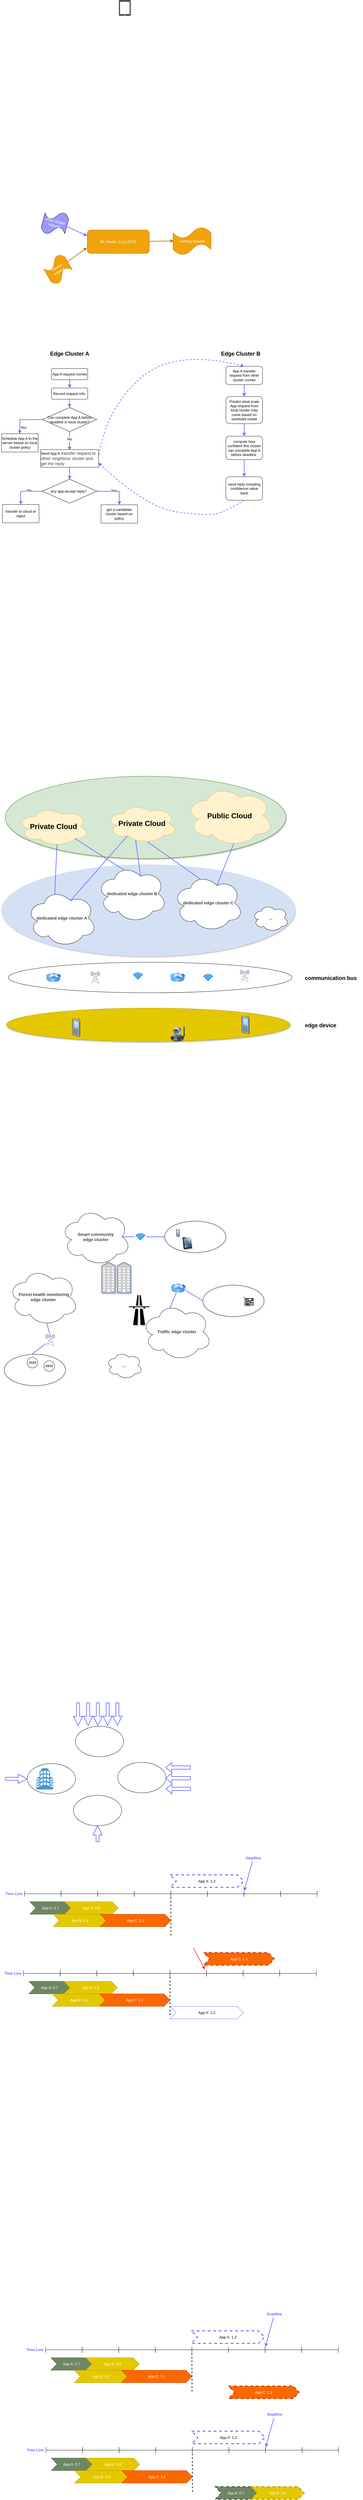 <mxfile version="12.4.9" type="github">
  <diagram id="ggnpdaRKlYyGPWBdo7Kn" name="Page-1">
    <mxGraphModel dx="1482" dy="4286" grid="0" gridSize="10" guides="1" tooltips="1" connect="1" arrows="1" fold="1" page="1" pageScale="1" pageWidth="2339" pageHeight="3300" math="0" shadow="0">
      <root>
        <mxCell id="0"/>
        <mxCell id="1" parent="0"/>
        <mxCell id="Am0BHRrdn-XoFu_V9a6s-116" value="" style="ellipse;whiteSpace=wrap;html=1;shadow=0;strokeColor=#000000;fillColor=#FFFFFF;" vertex="1" parent="1">
          <mxGeometry x="258.5" y="5181" width="158" height="100" as="geometry"/>
        </mxCell>
        <mxCell id="Am0BHRrdn-XoFu_V9a6s-115" value="" style="ellipse;whiteSpace=wrap;html=1;shadow=0;strokeColor=#000000;fillColor=#FFFFFF;" vertex="1" parent="1">
          <mxGeometry x="410" y="5285" width="158" height="100" as="geometry"/>
        </mxCell>
        <mxCell id="Am0BHRrdn-XoFu_V9a6s-114" value="" style="ellipse;whiteSpace=wrap;html=1;shadow=0;strokeColor=#000000;fillColor=#FFFFFF;" vertex="1" parent="1">
          <mxGeometry x="555" y="5177" width="158" height="100" as="geometry"/>
        </mxCell>
        <mxCell id="Am0BHRrdn-XoFu_V9a6s-113" value="" style="ellipse;whiteSpace=wrap;html=1;shadow=0;strokeColor=#000000;fillColor=#FFFFFF;" vertex="1" parent="1">
          <mxGeometry x="416.5" y="5058.5" width="158" height="100" as="geometry"/>
        </mxCell>
        <mxCell id="Am0BHRrdn-XoFu_V9a6s-13" value="" style="ellipse;whiteSpace=wrap;html=1;fillColor=#D4E1F5;strokeColor=#D4E1F5;fontColor=#ffffff;shadow=1;" vertex="1" parent="1">
          <mxGeometry x="174" y="2234" width="962.5" height="300" as="geometry"/>
        </mxCell>
        <mxCell id="Am0BHRrdn-XoFu_V9a6s-12" value="" style="ellipse;whiteSpace=wrap;html=1;fillColor=#D5E8D4;strokeColor=#2D7600;fontColor=#ffffff;shadow=1;" vertex="1" parent="1">
          <mxGeometry x="186.5" y="1944" width="920" height="270" as="geometry"/>
        </mxCell>
        <mxCell id="Am0BHRrdn-XoFu_V9a6s-2" value="&lt;span style=&quot;white-space: normal ; color: rgb(67 , 67 , 67) ; font-family: &amp;#34;arial&amp;#34; , sans-serif ; font-size: 14px ; text-align: left ; background-color: rgb(255 , 255 , 255)&quot;&gt;&lt;b&gt;dedicated edge cluster C&lt;/b&gt;&lt;/span&gt;" style="ellipse;shape=cloud;whiteSpace=wrap;html=1;" vertex="1" parent="1">
          <mxGeometry x="736.5" y="2264" width="230" height="190" as="geometry"/>
        </mxCell>
        <mxCell id="Am0BHRrdn-XoFu_V9a6s-6" value="&lt;span style=&quot;white-space: normal ; color: rgb(67 , 67 , 67) ; font-family: &amp;#34;arial&amp;#34; , sans-serif ; font-size: 14px ; text-align: left ; background-color: rgb(255 , 255 , 255)&quot;&gt;&lt;b&gt;...&lt;/b&gt;&lt;/span&gt;" style="ellipse;shape=cloud;whiteSpace=wrap;html=1;" vertex="1" parent="1">
          <mxGeometry x="996.5" y="2364" width="120" height="90" as="geometry"/>
        </mxCell>
        <mxCell id="Am0BHRrdn-XoFu_V9a6s-7" value="&lt;span style=&quot;white-space: normal ; color: rgb(67 , 67 , 67) ; font-family: &amp;#34;arial&amp;#34; , sans-serif ; font-size: 14px ; text-align: left ; background-color: rgb(255 , 255 , 255)&quot;&gt;&lt;b&gt;dedicated edge cluster B&lt;/b&gt;&lt;/span&gt;" style="ellipse;shape=cloud;whiteSpace=wrap;html=1;" vertex="1" parent="1">
          <mxGeometry x="486.5" y="2234" width="230" height="190" as="geometry"/>
        </mxCell>
        <mxCell id="Am0BHRrdn-XoFu_V9a6s-8" value="&lt;span style=&quot;white-space: normal ; color: rgb(67 , 67 , 67) ; font-family: &amp;#34;arial&amp;#34; , sans-serif ; font-size: 14px ; text-align: left ; background-color: rgb(255 , 255 , 255)&quot;&gt;&lt;b&gt;dedicated edge cluster A&lt;/b&gt;&lt;/span&gt;" style="ellipse;shape=cloud;whiteSpace=wrap;html=1;" vertex="1" parent="1">
          <mxGeometry x="256.5" y="2314" width="230" height="190" as="geometry"/>
        </mxCell>
        <mxCell id="Am0BHRrdn-XoFu_V9a6s-9" value="&lt;b&gt;&lt;font style=&quot;font-size: 24px&quot;&gt;Private Cloud&lt;/font&gt;&lt;/b&gt;" style="ellipse;shape=cloud;whiteSpace=wrap;html=1;fillColor=#fff2cc;strokeColor=#d6b656;" vertex="1" parent="1">
          <mxGeometry x="226.5" y="2044" width="235" height="130" as="geometry"/>
        </mxCell>
        <mxCell id="Am0BHRrdn-XoFu_V9a6s-10" value="&lt;b&gt;&lt;font style=&quot;font-size: 24px&quot;&gt;Private &lt;/font&gt;&lt;/b&gt;&lt;b&gt;&lt;font style=&quot;font-size: 24px&quot;&gt;Cloud&lt;/font&gt;&lt;/b&gt;" style="ellipse;shape=cloud;whiteSpace=wrap;html=1;fillColor=#fff2cc;strokeColor=#d6b656;" vertex="1" parent="1">
          <mxGeometry x="516.5" y="2034" width="235" height="130" as="geometry"/>
        </mxCell>
        <mxCell id="Am0BHRrdn-XoFu_V9a6s-11" value="&lt;b&gt;&lt;font style=&quot;font-size: 24px&quot;&gt;Public Cloud&lt;/font&gt;&lt;/b&gt;" style="ellipse;shape=cloud;whiteSpace=wrap;html=1;fillColor=#fff2cc;strokeColor=#d6b656;" vertex="1" parent="1">
          <mxGeometry x="776.5" y="1974" width="290" height="200" as="geometry"/>
        </mxCell>
        <mxCell id="Am0BHRrdn-XoFu_V9a6s-14" value="" style="endArrow=none;html=1;exitX=0.4;exitY=0.1;exitDx=0;exitDy=0;exitPerimeter=0;entryX=0.55;entryY=0.95;entryDx=0;entryDy=0;entryPerimeter=0;strokeWidth=2;strokeColor=#6666FF;" edge="1" parent="1" source="Am0BHRrdn-XoFu_V9a6s-8" target="Am0BHRrdn-XoFu_V9a6s-9">
          <mxGeometry width="50" height="50" relative="1" as="geometry">
            <mxPoint x="176.5" y="2674" as="sourcePoint"/>
            <mxPoint x="226.5" y="2624" as="targetPoint"/>
          </mxGeometry>
        </mxCell>
        <mxCell id="Am0BHRrdn-XoFu_V9a6s-15" value="" style="endArrow=none;html=1;exitX=0.4;exitY=0.1;exitDx=0;exitDy=0;exitPerimeter=0;entryX=0.8;entryY=0.8;entryDx=0;entryDy=0;entryPerimeter=0;strokeWidth=2;strokeColor=#6666FF;" edge="1" parent="1" source="Am0BHRrdn-XoFu_V9a6s-7" target="Am0BHRrdn-XoFu_V9a6s-9">
          <mxGeometry width="50" height="50" relative="1" as="geometry">
            <mxPoint x="353.9" y="2354.02" as="sourcePoint"/>
            <mxPoint x="365.75" y="2177.5" as="targetPoint"/>
          </mxGeometry>
        </mxCell>
        <mxCell id="Am0BHRrdn-XoFu_V9a6s-16" value="" style="endArrow=none;html=1;exitX=0.4;exitY=0.1;exitDx=0;exitDy=0;exitPerimeter=0;entryX=0.8;entryY=0.8;entryDx=0;entryDy=0;entryPerimeter=0;strokeWidth=2;strokeColor=#6666FF;" edge="1" parent="1" source="Am0BHRrdn-XoFu_V9a6s-2">
          <mxGeometry width="50" height="50" relative="1" as="geometry">
            <mxPoint x="816.5" y="2264" as="sourcePoint"/>
            <mxPoint x="652.5" y="2159" as="targetPoint"/>
          </mxGeometry>
        </mxCell>
        <mxCell id="Am0BHRrdn-XoFu_V9a6s-17" value="" style="endArrow=none;html=1;exitX=0.625;exitY=0.2;exitDx=0;exitDy=0;exitPerimeter=0;entryX=0.8;entryY=0.8;entryDx=0;entryDy=0;entryPerimeter=0;strokeWidth=2;strokeColor=#6666FF;" edge="1" parent="1" source="Am0BHRrdn-XoFu_V9a6s-8">
          <mxGeometry width="50" height="50" relative="1" as="geometry">
            <mxPoint x="762.5" y="2264" as="sourcePoint"/>
            <mxPoint x="586.5" y="2140" as="targetPoint"/>
          </mxGeometry>
        </mxCell>
        <mxCell id="Am0BHRrdn-XoFu_V9a6s-18" value="" style="endArrow=none;html=1;exitX=0.625;exitY=0.2;exitDx=0;exitDy=0;exitPerimeter=0;strokeWidth=2;strokeColor=#6666FF;entryX=0.413;entryY=0.908;entryDx=0;entryDy=0;entryPerimeter=0;" edge="1" parent="1" source="Am0BHRrdn-XoFu_V9a6s-7" target="Am0BHRrdn-XoFu_V9a6s-10">
          <mxGeometry width="50" height="50" relative="1" as="geometry">
            <mxPoint x="838.5" y="2293" as="sourcePoint"/>
            <mxPoint x="662.5" y="2169" as="targetPoint"/>
          </mxGeometry>
        </mxCell>
        <mxCell id="Am0BHRrdn-XoFu_V9a6s-19" value="" style="endArrow=none;html=1;exitX=0.625;exitY=0.2;exitDx=0;exitDy=0;exitPerimeter=0;entryX=0.55;entryY=0.95;entryDx=0;entryDy=0;entryPerimeter=0;strokeWidth=2;strokeColor=#6666FF;" edge="1" parent="1" source="Am0BHRrdn-XoFu_V9a6s-2" target="Am0BHRrdn-XoFu_V9a6s-11">
          <mxGeometry width="50" height="50" relative="1" as="geometry">
            <mxPoint x="838.5" y="2293" as="sourcePoint"/>
            <mxPoint x="662.5" y="2169" as="targetPoint"/>
          </mxGeometry>
        </mxCell>
        <mxCell id="Am0BHRrdn-XoFu_V9a6s-20" value="" style="ellipse;whiteSpace=wrap;html=1;shadow=0;strokeColor=#000000;fillColor=none;" vertex="1" parent="1">
          <mxGeometry x="196.5" y="2554" width="930" height="100" as="geometry"/>
        </mxCell>
        <mxCell id="Am0BHRrdn-XoFu_V9a6s-26" value="" style="html=1;verticalLabelPosition=bottom;align=center;labelBackgroundColor=#ffffff;verticalAlign=top;strokeWidth=2;strokeColor=#0080F0;shadow=0;dashed=0;shape=mxgraph.ios7.icons.wifi;pointerEvents=1;fillColor=none;" vertex="1" parent="1">
          <mxGeometry x="836.65" y="2593.5" width="29.7" height="21" as="geometry"/>
        </mxCell>
        <mxCell id="Am0BHRrdn-XoFu_V9a6s-27" value="" style="html=1;verticalLabelPosition=bottom;align=center;labelBackgroundColor=#ffffff;verticalAlign=top;strokeWidth=2;strokeColor=#0080F0;shadow=0;dashed=0;shape=mxgraph.ios7.icons.wifi;pointerEvents=1;fillColor=none;" vertex="1" parent="1">
          <mxGeometry x="606.5" y="2588.5" width="29.7" height="21" as="geometry"/>
        </mxCell>
        <mxCell id="Am0BHRrdn-XoFu_V9a6s-28" value="" style="image;html=1;labelBackgroundColor=#ffffff;image=img/lib/clip_art/networking/Router_Icon_128x128.png;shadow=0;strokeColor=#000000;fillColor=none;" vertex="1" parent="1">
          <mxGeometry x="319" y="2589" width="50" height="30" as="geometry"/>
        </mxCell>
        <mxCell id="Am0BHRrdn-XoFu_V9a6s-29" value="" style="image;html=1;labelBackgroundColor=#ffffff;image=img/lib/clip_art/networking/Router_Icon_128x128.png;shadow=0;strokeColor=#000000;fillColor=none;" vertex="1" parent="1">
          <mxGeometry x="726.5" y="2588.5" width="50" height="30" as="geometry"/>
        </mxCell>
        <mxCell id="Am0BHRrdn-XoFu_V9a6s-32" value="" style="fontColor=#0066CC;verticalAlign=top;verticalLabelPosition=bottom;labelPosition=center;align=center;html=1;outlineConnect=0;fillColor=#CCCCCC;strokeColor=#6881B3;gradientColor=none;gradientDirection=north;strokeWidth=2;shape=mxgraph.networks.radio_tower;shadow=0;" vertex="1" parent="1">
          <mxGeometry x="466.5" y="2584" width="30" height="40" as="geometry"/>
        </mxCell>
        <mxCell id="Am0BHRrdn-XoFu_V9a6s-33" value="" style="fontColor=#0066CC;verticalAlign=top;verticalLabelPosition=bottom;labelPosition=center;align=center;html=1;outlineConnect=0;fillColor=#CCCCCC;strokeColor=#6881B3;gradientColor=none;gradientDirection=north;strokeWidth=2;shape=mxgraph.networks.radio_tower;shadow=0;" vertex="1" parent="1">
          <mxGeometry x="956.5" y="2579" width="30" height="40" as="geometry"/>
        </mxCell>
        <mxCell id="Am0BHRrdn-XoFu_V9a6s-34" value="" style="ellipse;whiteSpace=wrap;html=1;shadow=1;strokeColor=#B09500;fillColor=#e3c800;fontColor=#ffffff;" vertex="1" parent="1">
          <mxGeometry x="190.25" y="2704" width="930" height="110" as="geometry"/>
        </mxCell>
        <mxCell id="Am0BHRrdn-XoFu_V9a6s-35" value="" style="shape=image;html=1;verticalAlign=top;verticalLabelPosition=bottom;labelBackgroundColor=#ffffff;imageAspect=0;aspect=fixed;image=https://cdn0.iconfinder.com/data/icons/isometric-city-basic-transport/480/car-front-02-128.png;shadow=0;strokeColor=#000000;fillColor=none;" vertex="1" parent="1">
          <mxGeometry x="326.5" y="2729" width="60" height="60" as="geometry"/>
        </mxCell>
        <mxCell id="Am0BHRrdn-XoFu_V9a6s-36" value="" style="shape=image;html=1;verticalAlign=top;verticalLabelPosition=bottom;labelBackgroundColor=#ffffff;imageAspect=0;aspect=fixed;image=https://cdn0.iconfinder.com/data/icons/isometric-city-basic-transport/480/car-front-02-128.png;shadow=0;strokeColor=#000000;fillColor=none;" vertex="1" parent="1">
          <mxGeometry x="876.5" y="2729" width="60" height="60" as="geometry"/>
        </mxCell>
        <mxCell id="Am0BHRrdn-XoFu_V9a6s-37" value="" style="shape=image;html=1;verticalAlign=top;verticalLabelPosition=bottom;labelBackgroundColor=#ffffff;imageAspect=0;aspect=fixed;image=https://cdn2.iconfinder.com/data/icons/japan-flat-2/340/travel_train_japan_transportation_transport_speed_fast-128.png;shadow=0;strokeColor=#000000;fillColor=none;" vertex="1" parent="1">
          <mxGeometry x="796.5" y="2714" width="50" height="50" as="geometry"/>
        </mxCell>
        <mxCell id="Am0BHRrdn-XoFu_V9a6s-38" value="" style="shape=image;html=1;verticalAlign=top;verticalLabelPosition=bottom;labelBackgroundColor=#ffffff;imageAspect=0;aspect=fixed;image=https://cdn2.iconfinder.com/data/icons/japan-flat-2/340/travel_train_japan_transportation_transport_speed_fast-128.png;shadow=0;strokeColor=#000000;fillColor=none;" vertex="1" parent="1">
          <mxGeometry x="446.5" y="2714" width="50" height="50" as="geometry"/>
        </mxCell>
        <mxCell id="Am0BHRrdn-XoFu_V9a6s-40" value="" style="image;html=1;labelBackgroundColor=#ffffff;image=img/lib/clip_art/networking/Ip_Camera_128x128.png;shadow=0;strokeColor=#000000;fillColor=none;" vertex="1" parent="1">
          <mxGeometry x="726.5" y="2764" width="50" height="50" as="geometry"/>
        </mxCell>
        <mxCell id="Am0BHRrdn-XoFu_V9a6s-41" value="" style="shape=image;html=1;verticalAlign=top;verticalLabelPosition=bottom;labelBackgroundColor=#ffffff;imageAspect=0;aspect=fixed;image=https://cdn3.iconfinder.com/data/icons/wpzoom-developer-icon-set/500/41-128.png;shadow=0;strokeColor=#000000;fillColor=none;" vertex="1" parent="1">
          <mxGeometry x="636.2" y="2714" width="68" height="68" as="geometry"/>
        </mxCell>
        <mxCell id="Am0BHRrdn-XoFu_V9a6s-42" value="" style="shape=image;html=1;verticalAlign=top;verticalLabelPosition=bottom;labelBackgroundColor=#ffffff;imageAspect=0;aspect=fixed;image=https://cdn3.iconfinder.com/data/icons/wpzoom-developer-icon-set/500/41-128.png;shadow=0;strokeColor=#000000;fillColor=none;" vertex="1" parent="1">
          <mxGeometry x="506.5" y="2734" width="68" height="68" as="geometry"/>
        </mxCell>
        <mxCell id="Am0BHRrdn-XoFu_V9a6s-43" value="" style="verticalLabelPosition=bottom;aspect=fixed;html=1;verticalAlign=top;strokeColor=none;align=center;outlineConnect=0;shape=mxgraph.citrix.cell_phone;shadow=0;fillColor=none;" vertex="1" parent="1">
          <mxGeometry x="406.5" y="2738" width="25" height="60" as="geometry"/>
        </mxCell>
        <mxCell id="Am0BHRrdn-XoFu_V9a6s-44" value="" style="verticalLabelPosition=bottom;aspect=fixed;html=1;verticalAlign=top;strokeColor=none;align=center;outlineConnect=0;shape=mxgraph.citrix.cell_phone;shadow=0;fillColor=none;" vertex="1" parent="1">
          <mxGeometry x="961.5" y="2729" width="25" height="60" as="geometry"/>
        </mxCell>
        <mxCell id="Am0BHRrdn-XoFu_V9a6s-45" value="&lt;b&gt;&lt;font style=&quot;font-size: 18px&quot;&gt;communication bus&lt;/font&gt;&lt;/b&gt;" style="text;html=1;" vertex="1" parent="1">
          <mxGeometry x="1166.5" y="2588.5" width="130" height="30" as="geometry"/>
        </mxCell>
        <mxCell id="Am0BHRrdn-XoFu_V9a6s-46" value="&lt;font size=&quot;4&quot;&gt;&lt;b style=&quot;background-color: rgb(255 , 255 , 255)&quot;&gt;edge device&lt;/b&gt;&lt;/font&gt;" style="text;html=1;" vertex="1" parent="1">
          <mxGeometry x="1166.5" y="2744" width="130" height="30" as="geometry"/>
        </mxCell>
        <mxCell id="Am0BHRrdn-XoFu_V9a6s-47" value="&lt;span style=&quot;white-space: normal ; color: rgb(67 , 67 , 67) ; font-family: &amp;#34;arial&amp;#34; , sans-serif ; font-size: 14px ; text-align: left ; background-color: rgb(255 , 255 , 255)&quot;&gt;&lt;b&gt;Traffic edge cluster&lt;/b&gt;&lt;/span&gt;" style="ellipse;shape=cloud;whiteSpace=wrap;html=1;" vertex="1" parent="1">
          <mxGeometry x="633.5" y="3670" width="230" height="190" as="geometry"/>
        </mxCell>
        <mxCell id="Am0BHRrdn-XoFu_V9a6s-48" value="&lt;span style=&quot;white-space: normal ; color: rgb(67 , 67 , 67) ; font-family: &amp;#34;arial&amp;#34; , sans-serif ; font-size: 14px ; text-align: left ; background-color: rgb(255 , 255 , 255)&quot;&gt;&lt;b&gt;...&lt;/b&gt;&lt;/span&gt;" style="ellipse;shape=cloud;whiteSpace=wrap;html=1;" vertex="1" parent="1">
          <mxGeometry x="516.5" y="3830.5" width="120" height="90" as="geometry"/>
        </mxCell>
        <mxCell id="Am0BHRrdn-XoFu_V9a6s-49" value="&lt;span style=&quot;white-space: normal ; color: rgb(67 , 67 , 67) ; font-family: &amp;#34;arial&amp;#34; , sans-serif ; font-size: 14px ; text-align: left ; background-color: rgb(255 , 255 , 255)&quot;&gt;&lt;b&gt;Smart community&lt;br&gt;edge cluster&lt;/b&gt;&lt;/span&gt;" style="ellipse;shape=cloud;whiteSpace=wrap;html=1;" vertex="1" parent="1">
          <mxGeometry x="367.85" y="3359" width="230" height="190" as="geometry"/>
        </mxCell>
        <mxCell id="Am0BHRrdn-XoFu_V9a6s-50" value="&lt;b&gt;&lt;span style=&quot;color: rgb(67 , 67 , 67) ; font-family: &amp;#34;arial&amp;#34; , sans-serif ; font-size: 14px ; background-color: rgb(252 , 252 , 254)&quot;&gt;&amp;nbsp;Forest health monitoring&lt;br&gt;&lt;/span&gt;&lt;span style=&quot;white-space: normal ; color: rgb(67 , 67 , 67) ; font-family: &amp;#34;arial&amp;#34; , sans-serif ; font-size: 14px ; text-align: left ; background-color: rgb(255 , 255 , 255)&quot;&gt;edge cluster&lt;/span&gt;&lt;/b&gt;" style="ellipse;shape=cloud;whiteSpace=wrap;html=1;" vertex="1" parent="1">
          <mxGeometry x="195.85" y="3556" width="230" height="190" as="geometry"/>
        </mxCell>
        <mxCell id="Am0BHRrdn-XoFu_V9a6s-51" value="" style="shape=image;html=1;verticalAlign=top;verticalLabelPosition=bottom;labelBackgroundColor=#ffffff;imageAspect=0;aspect=fixed;image=https://cdn1.iconfinder.com/data/icons/iconnice-vector-icon/30/Vector-icons_49-128.png;shadow=1;strokeColor=#000000;fillColor=none;" vertex="1" parent="1">
          <mxGeometry x="203.85" y="3860" width="31" height="31" as="geometry"/>
        </mxCell>
        <mxCell id="Am0BHRrdn-XoFu_V9a6s-52" value="" style="shape=image;html=1;verticalAlign=top;verticalLabelPosition=bottom;labelBackgroundColor=#ffffff;imageAspect=0;aspect=fixed;image=https://cdn1.iconfinder.com/data/icons/iconnice-vector-icon/30/Vector-icons_49-128.png;shadow=1;strokeColor=#000000;fillColor=none;" vertex="1" parent="1">
          <mxGeometry x="250.35" y="3884" width="31" height="31" as="geometry"/>
        </mxCell>
        <mxCell id="Am0BHRrdn-XoFu_V9a6s-54" value="" style="shape=image;html=1;verticalAlign=top;verticalLabelPosition=bottom;labelBackgroundColor=#ffffff;imageAspect=0;aspect=fixed;image=https://cdn1.iconfinder.com/data/icons/iconnice-vector-icon/30/Vector-icons_49-128.png;shadow=1;strokeColor=#000000;fillColor=none;" vertex="1" parent="1">
          <mxGeometry x="293.85" y="3901" width="31" height="31" as="geometry"/>
        </mxCell>
        <mxCell id="Am0BHRrdn-XoFu_V9a6s-55" value="" style="shape=image;html=1;verticalAlign=top;verticalLabelPosition=bottom;labelBackgroundColor=#ffffff;imageAspect=0;aspect=fixed;image=https://cdn1.iconfinder.com/data/icons/iconnice-vector-icon/30/Vector-icons_49-128.png;shadow=1;strokeColor=#000000;fillColor=none;" vertex="1" parent="1">
          <mxGeometry x="340.85" y="3881" width="31" height="31" as="geometry"/>
        </mxCell>
        <mxCell id="Am0BHRrdn-XoFu_V9a6s-58" value="" style="ellipse;whiteSpace=wrap;html=1;shadow=1;strokeColor=#000000;fillColor=none;" vertex="1" parent="1">
          <mxGeometry x="182.85" y="3839" width="201" height="103" as="geometry"/>
        </mxCell>
        <mxCell id="Am0BHRrdn-XoFu_V9a6s-59" value="" style="perimeter=ellipsePerimeter;verticalLabelPosition=bottom;shadow=0;dashed=0;align=center;html=1;verticalAlign=top;shape=mxgraph.electrical.instruments.oscilloscope;strokeColor=#000000;fillColor=none;" vertex="1" parent="1">
          <mxGeometry x="311.85" y="3860" width="37" height="35" as="geometry"/>
        </mxCell>
        <mxCell id="Am0BHRrdn-XoFu_V9a6s-60" value="" style="perimeter=ellipsePerimeter;verticalLabelPosition=bottom;shadow=0;dashed=0;align=center;html=1;verticalAlign=top;shape=mxgraph.electrical.instruments.oscilloscope;strokeColor=#000000;fillColor=none;" vertex="1" parent="1">
          <mxGeometry x="256.85" y="3849" width="37" height="35" as="geometry"/>
        </mxCell>
        <mxCell id="Am0BHRrdn-XoFu_V9a6s-65" value="" style="fontColor=#0066CC;verticalAlign=top;verticalLabelPosition=bottom;labelPosition=center;align=center;html=1;outlineConnect=0;fillColor=#CCCCCC;strokeColor=#6881B3;gradientColor=none;gradientDirection=north;strokeWidth=2;shape=mxgraph.networks.radio_tower;shadow=0;" vertex="1" parent="1">
          <mxGeometry x="318.85" y="3773" width="30" height="40" as="geometry"/>
        </mxCell>
        <mxCell id="Am0BHRrdn-XoFu_V9a6s-66" value="" style="endArrow=none;html=1;strokeColor=#6666FF;strokeWidth=2;exitX=0.458;exitY=-0.01;exitDx=0;exitDy=0;exitPerimeter=0;" edge="1" parent="1" source="Am0BHRrdn-XoFu_V9a6s-58" target="Am0BHRrdn-XoFu_V9a6s-65">
          <mxGeometry width="50" height="50" relative="1" as="geometry">
            <mxPoint x="182.85" y="4016" as="sourcePoint"/>
            <mxPoint x="232.85" y="3966" as="targetPoint"/>
          </mxGeometry>
        </mxCell>
        <mxCell id="Am0BHRrdn-XoFu_V9a6s-67" value="" style="endArrow=none;html=1;strokeColor=#6666FF;strokeWidth=2;exitX=0.5;exitY=0.15;exitDx=0;exitDy=0;exitPerimeter=0;entryX=0.55;entryY=0.95;entryDx=0;entryDy=0;entryPerimeter=0;" edge="1" parent="1" source="Am0BHRrdn-XoFu_V9a6s-65" target="Am0BHRrdn-XoFu_V9a6s-50">
          <mxGeometry width="50" height="50" relative="1" as="geometry">
            <mxPoint x="284.908" y="3847.97" as="sourcePoint"/>
            <mxPoint x="285.203" y="3808" as="targetPoint"/>
          </mxGeometry>
        </mxCell>
        <mxCell id="Am0BHRrdn-XoFu_V9a6s-68" value="" style="image;html=1;labelBackgroundColor=#ffffff;image=img/lib/clip_art/networking/Router_Icon_128x128.png;shadow=0;strokeColor=#000000;fillColor=none;" vertex="1" parent="1">
          <mxGeometry x="728.55" y="3607.49" width="50" height="30" as="geometry"/>
        </mxCell>
        <mxCell id="Am0BHRrdn-XoFu_V9a6s-69" value="" style="html=1;verticalLabelPosition=bottom;align=center;labelBackgroundColor=#ffffff;verticalAlign=top;strokeWidth=2;strokeColor=#0080F0;shadow=0;dashed=0;shape=mxgraph.ios7.icons.wifi;pointerEvents=1;fillColor=none;" vertex="1" parent="1">
          <mxGeometry x="614.85" y="3443.5" width="29.7" height="21" as="geometry"/>
        </mxCell>
        <mxCell id="Am0BHRrdn-XoFu_V9a6s-70" value="" style="endArrow=none;html=1;strokeColor=#6666FF;strokeWidth=2;exitX=-0.128;exitY=0.476;exitDx=0;exitDy=0;exitPerimeter=0;entryX=0.875;entryY=0.5;entryDx=0;entryDy=0;entryPerimeter=0;" edge="1" parent="1" source="Am0BHRrdn-XoFu_V9a6s-69" target="Am0BHRrdn-XoFu_V9a6s-49">
          <mxGeometry width="50" height="50" relative="1" as="geometry">
            <mxPoint x="219.85" y="3799" as="sourcePoint"/>
            <mxPoint x="208.35" y="3756.5" as="targetPoint"/>
          </mxGeometry>
        </mxCell>
        <mxCell id="Am0BHRrdn-XoFu_V9a6s-71" value="" style="endArrow=none;html=1;strokeColor=#6666FF;strokeWidth=2;entryX=0.4;entryY=0.1;entryDx=0;entryDy=0;entryPerimeter=0;" edge="1" parent="1" source="Am0BHRrdn-XoFu_V9a6s-68" target="Am0BHRrdn-XoFu_V9a6s-47">
          <mxGeometry width="50" height="50" relative="1" as="geometry">
            <mxPoint x="741" y="3639" as="sourcePoint"/>
            <mxPoint x="639.75" y="3579" as="targetPoint"/>
          </mxGeometry>
        </mxCell>
        <mxCell id="Am0BHRrdn-XoFu_V9a6s-72" value="" style="ellipse;whiteSpace=wrap;html=1;shadow=1;strokeColor=#000000;fillColor=none;" vertex="1" parent="1">
          <mxGeometry x="708.85" y="3402.5" width="201" height="103" as="geometry"/>
        </mxCell>
        <mxCell id="Am0BHRrdn-XoFu_V9a6s-74" value="" style="endArrow=none;html=1;strokeColor=#6666FF;strokeWidth=2;entryX=0;entryY=0.5;entryDx=0;entryDy=0;" edge="1" parent="1" target="Am0BHRrdn-XoFu_V9a6s-72">
          <mxGeometry width="50" height="50" relative="1" as="geometry">
            <mxPoint x="648.85" y="3454" as="sourcePoint"/>
            <mxPoint x="580.1" y="3464" as="targetPoint"/>
          </mxGeometry>
        </mxCell>
        <mxCell id="Am0BHRrdn-XoFu_V9a6s-75" value="" style="verticalLabelPosition=bottom;aspect=fixed;html=1;verticalAlign=top;strokeColor=none;align=center;outlineConnect=0;shape=mxgraph.citrix.cell_phone;shadow=0;fillColor=none;" vertex="1" parent="1">
          <mxGeometry x="746.85" y="3428" width="11.25" height="27" as="geometry"/>
        </mxCell>
        <mxCell id="Am0BHRrdn-XoFu_V9a6s-76" value="" style="shape=image;html=1;verticalAlign=top;verticalLabelPosition=bottom;labelBackgroundColor=#ffffff;imageAspect=0;aspect=fixed;image=https://cdn0.iconfinder.com/data/icons/isometric-city-basic-transport/480/car-front-02-128.png;shadow=0;strokeColor=#000000;fillColor=none;" vertex="1" parent="1">
          <mxGeometry x="861.05" y="3618.49" width="60" height="60" as="geometry"/>
        </mxCell>
        <mxCell id="Am0BHRrdn-XoFu_V9a6s-77" value="" style="ellipse;whiteSpace=wrap;html=1;shadow=1;strokeColor=#000000;fillColor=none;" vertex="1" parent="1">
          <mxGeometry x="834.05" y="3612.49" width="201" height="103" as="geometry"/>
        </mxCell>
        <mxCell id="Am0BHRrdn-XoFu_V9a6s-78" value="" style="shape=image;html=1;verticalAlign=top;verticalLabelPosition=bottom;labelBackgroundColor=#ffffff;imageAspect=0;aspect=fixed;image=https://cdn2.iconfinder.com/data/icons/circle-icons-1/64/traffic-128.png;shadow=1;strokeColor=#000000;fillColor=none;" vertex="1" parent="1">
          <mxGeometry x="934.05" y="3628.49" width="29.5" height="29.5" as="geometry"/>
        </mxCell>
        <mxCell id="Am0BHRrdn-XoFu_V9a6s-79" value="" style="shape=image;html=1;verticalAlign=top;verticalLabelPosition=bottom;labelBackgroundColor=#ffffff;imageAspect=0;aspect=fixed;image=https://cdn3.iconfinder.com/data/icons/wpzoom-developer-icon-set/500/41-128.png;shadow=0;strokeColor=#000000;fillColor=none;" vertex="1" parent="1">
          <mxGeometry x="917.05" y="3673.49" width="35" height="35" as="geometry"/>
        </mxCell>
        <mxCell id="Am0BHRrdn-XoFu_V9a6s-80" value="" style="endArrow=none;html=1;strokeColor=#6666FF;strokeWidth=2;exitX=0;exitY=0.5;exitDx=0;exitDy=0;entryX=1;entryY=0.75;entryDx=0;entryDy=0;" edge="1" parent="1" source="Am0BHRrdn-XoFu_V9a6s-77" target="Am0BHRrdn-XoFu_V9a6s-68">
          <mxGeometry width="50" height="50" relative="1" as="geometry">
            <mxPoint x="751.05" y="3617.49" as="sourcePoint"/>
            <mxPoint x="781.05" y="3637.49" as="targetPoint"/>
          </mxGeometry>
        </mxCell>
        <mxCell id="Am0BHRrdn-XoFu_V9a6s-81" value="" style="image;html=1;labelBackgroundColor=#ffffff;image=img/lib/clip_art/computers/iPad_128x128.png;shadow=1;strokeColor=#000000;fillColor=none;" vertex="1" parent="1">
          <mxGeometry x="755.85" y="3455" width="54" height="40" as="geometry"/>
        </mxCell>
        <mxCell id="Am0BHRrdn-XoFu_V9a6s-82" value="" style="shape=image;html=1;verticalAlign=top;verticalLabelPosition=bottom;labelBackgroundColor=#ffffff;imageAspect=0;aspect=fixed;image=https://cdn2.iconfinder.com/data/icons/home-appliances-furnitures/100/fridge-128.png;shadow=1;strokeColor=#000000;fillColor=none;" vertex="1" parent="1">
          <mxGeometry x="781.85" y="3412" width="35" height="35" as="geometry"/>
        </mxCell>
        <mxCell id="Am0BHRrdn-XoFu_V9a6s-83" value="" style="shape=image;html=1;verticalAlign=top;verticalLabelPosition=bottom;labelBackgroundColor=#ffffff;imageAspect=0;aspect=fixed;image=https://cdn2.iconfinder.com/data/icons/architecture-interior/24/architecture-interior-11-128.png;shadow=1;strokeColor=#000000;fillColor=none;" vertex="1" parent="1">
          <mxGeometry x="816.85" y="3450" width="32" height="32" as="geometry"/>
        </mxCell>
        <mxCell id="Am0BHRrdn-XoFu_V9a6s-84" value="" style="shape=image;html=1;verticalAlign=top;verticalLabelPosition=bottom;labelBackgroundColor=#ffffff;imageAspect=0;aspect=fixed;image=https://cdn3.iconfinder.com/data/icons/doing-housework-part-1/64/house-40-128.png;shadow=1;strokeColor=#000000;fillColor=none;" vertex="1" parent="1">
          <mxGeometry x="848.85" y="3428" width="35" height="35" as="geometry"/>
        </mxCell>
        <mxCell id="Am0BHRrdn-XoFu_V9a6s-85" value="" style="shape=image;html=1;verticalAlign=top;verticalLabelPosition=bottom;labelBackgroundColor=#ffffff;imageAspect=0;aspect=fixed;image=https://cdn2.iconfinder.com/data/icons/pittogrammi/142/46-128.png;shadow=1;strokeColor=#000000;fillColor=none;" vertex="1" parent="1">
          <mxGeometry x="400" y="3658" width="128" height="128" as="geometry"/>
        </mxCell>
        <mxCell id="Am0BHRrdn-XoFu_V9a6s-86" value="" style="fontColor=#0066CC;verticalAlign=top;verticalLabelPosition=bottom;labelPosition=center;align=center;html=1;outlineConnect=0;fillColor=#CCCCCC;strokeColor=#6881B3;gradientColor=none;gradientDirection=north;strokeWidth=2;shape=mxgraph.networks.community;shadow=1;" vertex="1" parent="1">
          <mxGeometry x="502.85" y="3537.49" width="95" height="100" as="geometry"/>
        </mxCell>
        <mxCell id="Am0BHRrdn-XoFu_V9a6s-88" value="" style="shape=mxgraph.signs.transportation.highway;html=1;fillColor=#000000;strokeColor=none;verticalLabelPosition=bottom;verticalAlign=top;align=center;shadow=1;" vertex="1" parent="1">
          <mxGeometry x="591" y="3645" width="68" height="98" as="geometry"/>
        </mxCell>
        <mxCell id="Am0BHRrdn-XoFu_V9a6s-92" value="" style="edgeStyle=none;rounded=0;orthogonalLoop=1;jettySize=auto;html=1;strokeColor=#BD7000;strokeWidth=2;fillColor=#f0a30a;" edge="1" parent="1" source="Am0BHRrdn-XoFu_V9a6s-90">
          <mxGeometry relative="1" as="geometry">
            <mxPoint x="739" y="189.073" as="targetPoint"/>
          </mxGeometry>
        </mxCell>
        <mxCell id="Am0BHRrdn-XoFu_V9a6s-90" value="ML Model &amp;nbsp;(e.g LSTM)" style="rounded=1;whiteSpace=wrap;html=1;shadow=0;strokeColor=#BD7000;fillColor=#f0a30a;fontColor=#ffffff;" vertex="1" parent="1">
          <mxGeometry x="455" y="153" width="204" height="77" as="geometry"/>
        </mxCell>
        <mxCell id="Am0BHRrdn-XoFu_V9a6s-93" value="coming request" style="shape=tape;whiteSpace=wrap;html=1;shadow=0;strokeColor=#BD7000;fillColor=#f0a30a;fontColor=#ffffff;" vertex="1" parent="1">
          <mxGeometry x="736.5" y="144" width="124.5" height="91" as="geometry"/>
        </mxCell>
        <mxCell id="Am0BHRrdn-XoFu_V9a6s-98" value="" style="endArrow=classic;html=1;strokeColor=#BD7000;strokeWidth=2;fillColor=#f0a30a;" edge="1" parent="1">
          <mxGeometry width="50" height="50" relative="1" as="geometry">
            <mxPoint x="391" y="257" as="sourcePoint"/>
            <mxPoint x="454" y="211" as="targetPoint"/>
          </mxGeometry>
        </mxCell>
        <mxCell id="Am0BHRrdn-XoFu_V9a6s-99" value="" style="endArrow=classic;html=1;strokeColor=#6666FF;strokeWidth=2;entryX=0;entryY=0.25;entryDx=0;entryDy=0;" edge="1" parent="1" target="Am0BHRrdn-XoFu_V9a6s-90">
          <mxGeometry width="50" height="50" relative="1" as="geometry">
            <mxPoint x="389" y="142" as="sourcePoint"/>
            <mxPoint x="446.5" y="166" as="targetPoint"/>
          </mxGeometry>
        </mxCell>
        <mxCell id="Am0BHRrdn-XoFu_V9a6s-100" value="current request" style="shape=tape;whiteSpace=wrap;html=1;shadow=0;strokeColor=#BD7000;fillColor=#f0a30a;rotation=-30;fontColor=#ffffff;" vertex="1" parent="1">
          <mxGeometry x="319" y="241" width="80.15" height="82" as="geometry"/>
        </mxCell>
        <mxCell id="Am0BHRrdn-XoFu_V9a6s-101" value="&lt;font color=&quot;#ffffff&quot;&gt;other cluster request&lt;/font&gt;" style="shape=tape;whiteSpace=wrap;html=1;shadow=0;strokeColor=#000000;fillColor=#9999FF;rotation=15;direction=east;" vertex="1" parent="1">
          <mxGeometry x="309" y="90" width="80.15" height="82" as="geometry"/>
        </mxCell>
        <mxCell id="Am0BHRrdn-XoFu_V9a6s-103" value="" style="shadow=0;dashed=0;html=1;strokeColor=none;fillColor=#4495D1;labelPosition=center;verticalLabelPosition=bottom;verticalAlign=top;align=center;outlineConnect=0;shape=mxgraph.veeam.building;" vertex="1" parent="1">
          <mxGeometry x="289" y="5196" width="54.15" height="70" as="geometry"/>
        </mxCell>
        <mxCell id="Am0BHRrdn-XoFu_V9a6s-106" value="" style="shape=image;html=1;verticalAlign=top;verticalLabelPosition=bottom;labelBackgroundColor=#ffffff;imageAspect=0;aspect=fixed;image=https://cdn0.iconfinder.com/data/icons/hamburg/32/free-for-job.png;shadow=0;strokeColor=#000000;fillColor=#9999FF;" vertex="1" parent="1">
          <mxGeometry x="351.85" y="5193" width="32" height="32" as="geometry"/>
        </mxCell>
        <mxCell id="Am0BHRrdn-XoFu_V9a6s-107" value="" style="shape=image;html=1;verticalAlign=top;verticalLabelPosition=bottom;labelBackgroundColor=#ffffff;imageAspect=0;aspect=fixed;image=https://cdn3.iconfinder.com/data/icons/emergency-outline/439/tsunami_water_disaster_earthquake_sea_wave_destruction_danger_nature_storm_flood-128.png;shadow=0;strokeColor=#000000;fillColor=#9999FF;" vertex="1" parent="1">
          <mxGeometry x="603" y="5194" width="66" height="66" as="geometry"/>
        </mxCell>
        <mxCell id="Am0BHRrdn-XoFu_V9a6s-110" value="" style="shape=image;html=1;verticalAlign=top;verticalLabelPosition=bottom;labelBackgroundColor=#ffffff;imageAspect=0;aspect=fixed;image=https://cdn1.iconfinder.com/data/icons/weather-413/58/Cloud_lightening_storm_thunder_weather_1-128.png;shadow=0;strokeColor=#000000;fillColor=#9999FF;" vertex="1" parent="1">
          <mxGeometry x="455" y="5068" width="81" height="81" as="geometry"/>
        </mxCell>
        <mxCell id="Am0BHRrdn-XoFu_V9a6s-112" value="" style="shape=image;html=1;verticalAlign=top;verticalLabelPosition=bottom;labelBackgroundColor=#ffffff;imageAspect=0;aspect=fixed;image=https://cdn4.iconfinder.com/data/icons/aiga-symbol-signs/566/aiga_groundtransportion-128.png;shadow=0;strokeColor=#000000;fillColor=#9999FF;" vertex="1" parent="1">
          <mxGeometry x="429.15" y="5288" width="84" height="84" as="geometry"/>
        </mxCell>
        <mxCell id="Am0BHRrdn-XoFu_V9a6s-117" value="" style="shape=arrow;endArrow=classic;html=1;strokeColor=#6666FF;strokeWidth=2;" edge="1" parent="1">
          <mxGeometry width="50" height="50" relative="1" as="geometry">
            <mxPoint x="425" y="4982" as="sourcePoint"/>
            <mxPoint x="425" y="5056" as="targetPoint"/>
          </mxGeometry>
        </mxCell>
        <mxCell id="Am0BHRrdn-XoFu_V9a6s-122" value="" style="shape=arrow;endArrow=classic;html=1;strokeColor=#6666FF;strokeWidth=2;" edge="1" parent="1">
          <mxGeometry width="50" height="50" relative="1" as="geometry">
            <mxPoint x="458" y="4982" as="sourcePoint"/>
            <mxPoint x="458" y="5056" as="targetPoint"/>
          </mxGeometry>
        </mxCell>
        <mxCell id="Am0BHRrdn-XoFu_V9a6s-123" value="" style="shape=arrow;endArrow=classic;html=1;strokeColor=#6666FF;strokeWidth=2;" edge="1" parent="1">
          <mxGeometry width="50" height="50" relative="1" as="geometry">
            <mxPoint x="489.85" y="4982" as="sourcePoint"/>
            <mxPoint x="489.85" y="5056" as="targetPoint"/>
          </mxGeometry>
        </mxCell>
        <mxCell id="Am0BHRrdn-XoFu_V9a6s-124" value="" style="shape=arrow;endArrow=classic;html=1;strokeColor=#6666FF;strokeWidth=2;" edge="1" parent="1">
          <mxGeometry width="50" height="50" relative="1" as="geometry">
            <mxPoint x="522.0" y="4982" as="sourcePoint"/>
            <mxPoint x="522.0" y="5056" as="targetPoint"/>
          </mxGeometry>
        </mxCell>
        <mxCell id="Am0BHRrdn-XoFu_V9a6s-125" value="" style="shape=arrow;endArrow=classic;html=1;strokeColor=#6666FF;strokeWidth=2;" edge="1" parent="1">
          <mxGeometry width="50" height="50" relative="1" as="geometry">
            <mxPoint x="554" y="4982" as="sourcePoint"/>
            <mxPoint x="554" y="5056" as="targetPoint"/>
          </mxGeometry>
        </mxCell>
        <mxCell id="Am0BHRrdn-XoFu_V9a6s-131" value="" style="shape=arrow;endArrow=classic;html=1;strokeColor=#6666FF;strokeWidth=2;entryX=0;entryY=0.5;entryDx=0;entryDy=0;" edge="1" parent="1" target="Am0BHRrdn-XoFu_V9a6s-116">
          <mxGeometry width="50" height="50" relative="1" as="geometry">
            <mxPoint x="188" y="5231" as="sourcePoint"/>
            <mxPoint x="212" y="5264" as="targetPoint"/>
            <Array as="points">
              <mxPoint x="207" y="5218"/>
            </Array>
          </mxGeometry>
        </mxCell>
        <mxCell id="Am0BHRrdn-XoFu_V9a6s-132" value="" style="shape=arrow;endArrow=classic;html=1;strokeColor=#6666FF;strokeWidth=2;entryX=0.5;entryY=1;entryDx=0;entryDy=0;" edge="1" parent="1" target="Am0BHRrdn-XoFu_V9a6s-115">
          <mxGeometry width="50" height="50" relative="1" as="geometry">
            <mxPoint x="489" y="5437" as="sourcePoint"/>
            <mxPoint x="506.75" y="5421" as="targetPoint"/>
            <Array as="points">
              <mxPoint x="455.25" y="5408"/>
            </Array>
          </mxGeometry>
        </mxCell>
        <mxCell id="Am0BHRrdn-XoFu_V9a6s-133" value="" style="shape=flexArrow;endArrow=classic;html=1;strokeColor=#6666FF;strokeWidth=2;" edge="1" parent="1">
          <mxGeometry width="50" height="50" relative="1" as="geometry">
            <mxPoint x="794.51" y="5194" as="sourcePoint"/>
            <mxPoint x="711.51" y="5194" as="targetPoint"/>
          </mxGeometry>
        </mxCell>
        <mxCell id="Am0BHRrdn-XoFu_V9a6s-134" value="" style="shape=flexArrow;endArrow=classic;html=1;strokeColor=#6666FF;strokeWidth=2;" edge="1" parent="1">
          <mxGeometry width="50" height="50" relative="1" as="geometry">
            <mxPoint x="794.48" y="5229" as="sourcePoint"/>
            <mxPoint x="711.48" y="5229" as="targetPoint"/>
          </mxGeometry>
        </mxCell>
        <mxCell id="Am0BHRrdn-XoFu_V9a6s-135" value="" style="shape=flexArrow;endArrow=classic;html=1;strokeColor=#6666FF;strokeWidth=2;" edge="1" parent="1">
          <mxGeometry width="50" height="50" relative="1" as="geometry">
            <mxPoint x="794.97" y="5264" as="sourcePoint"/>
            <mxPoint x="711.97" y="5264" as="targetPoint"/>
          </mxGeometry>
        </mxCell>
        <mxCell id="Am0BHRrdn-XoFu_V9a6s-139" value="" style="edgeStyle=none;rounded=0;orthogonalLoop=1;jettySize=auto;html=1;strokeColor=#6666FF;strokeWidth=2;" edge="1" parent="1" target="Am0BHRrdn-XoFu_V9a6s-152">
          <mxGeometry relative="1" as="geometry">
            <mxPoint x="398" y="609" as="sourcePoint"/>
            <mxPoint x="398" y="689" as="targetPoint"/>
          </mxGeometry>
        </mxCell>
        <mxCell id="Am0BHRrdn-XoFu_V9a6s-137" value="App A request comes" style="rounded=1;whiteSpace=wrap;html=1;shadow=0;strokeColor=#000000;fillColor=#FFFFFF;" vertex="1" parent="1">
          <mxGeometry x="337.75" y="607" width="119" height="37" as="geometry"/>
        </mxCell>
        <mxCell id="Am0BHRrdn-XoFu_V9a6s-154" value="" style="edgeStyle=none;rounded=0;orthogonalLoop=1;jettySize=auto;html=1;strokeColor=#6666FF;strokeWidth=2;" edge="1" parent="1" target="Am0BHRrdn-XoFu_V9a6s-140">
          <mxGeometry relative="1" as="geometry">
            <mxPoint x="396.673" y="702" as="sourcePoint"/>
          </mxGeometry>
        </mxCell>
        <mxCell id="Am0BHRrdn-XoFu_V9a6s-143" value="" style="edgeStyle=none;rounded=0;orthogonalLoop=1;jettySize=auto;html=1;strokeColor=#6666FF;strokeWidth=2;" edge="1" parent="1" source="Am0BHRrdn-XoFu_V9a6s-140">
          <mxGeometry relative="1" as="geometry">
            <mxPoint x="397" y="875" as="targetPoint"/>
          </mxGeometry>
        </mxCell>
        <mxCell id="Am0BHRrdn-XoFu_V9a6s-145" value="No" style="text;html=1;align=center;verticalAlign=middle;resizable=0;points=[];labelBackgroundColor=#ffffff;" vertex="1" connectable="0" parent="Am0BHRrdn-XoFu_V9a6s-143">
          <mxGeometry x="-0.2" relative="1" as="geometry">
            <mxPoint as="offset"/>
          </mxGeometry>
        </mxCell>
        <mxCell id="Am0BHRrdn-XoFu_V9a6s-147" value="" style="edgeStyle=none;rounded=0;orthogonalLoop=1;jettySize=auto;html=1;strokeColor=#6666FF;strokeWidth=2;entryX=0.5;entryY=0;entryDx=0;entryDy=0;" edge="1" parent="1" source="Am0BHRrdn-XoFu_V9a6s-140" target="Am0BHRrdn-XoFu_V9a6s-144">
          <mxGeometry relative="1" as="geometry">
            <mxPoint x="228" y="774.5" as="targetPoint"/>
            <Array as="points">
              <mxPoint x="234" y="775"/>
            </Array>
          </mxGeometry>
        </mxCell>
        <mxCell id="Am0BHRrdn-XoFu_V9a6s-148" value="Yes" style="text;html=1;align=center;verticalAlign=middle;resizable=0;points=[];labelBackgroundColor=#ffffff;" vertex="1" connectable="0" parent="Am0BHRrdn-XoFu_V9a6s-147">
          <mxGeometry x="-0.185" y="13" relative="1" as="geometry">
            <mxPoint x="-15" y="13" as="offset"/>
          </mxGeometry>
        </mxCell>
        <mxCell id="Am0BHRrdn-XoFu_V9a6s-140" value="Can complete App A before deadline in local cluster?" style="rhombus;whiteSpace=wrap;html=1;shadow=0;strokeColor=#000000;fillColor=#FFFFFF;" vertex="1" parent="1">
          <mxGeometry x="308" y="735" width="178.5" height="79" as="geometry"/>
        </mxCell>
        <mxCell id="Am0BHRrdn-XoFu_V9a6s-144" value="Schedule App A to the server based on local cluster policy" style="rounded=0;whiteSpace=wrap;html=1;shadow=0;strokeColor=#000000;fillColor=#FFFFFF;" vertex="1" parent="1">
          <mxGeometry x="174" y="821" width="120" height="60" as="geometry"/>
        </mxCell>
        <mxCell id="Am0BHRrdn-XoFu_V9a6s-152" value="Record request info&amp;nbsp;" style="rounded=1;whiteSpace=wrap;html=1;shadow=0;strokeColor=#000000;fillColor=#FFFFFF;" vertex="1" parent="1">
          <mxGeometry x="337.75" y="671" width="119" height="37" as="geometry"/>
        </mxCell>
        <mxCell id="Am0BHRrdn-XoFu_V9a6s-159" value="" style="edgeStyle=none;rounded=0;orthogonalLoop=1;jettySize=auto;html=1;strokeColor=#6666FF;strokeWidth=2;" edge="1" parent="1" source="Am0BHRrdn-XoFu_V9a6s-156">
          <mxGeometry relative="1" as="geometry">
            <mxPoint x="397.245" y="971" as="targetPoint"/>
          </mxGeometry>
        </mxCell>
        <mxCell id="Am0BHRrdn-XoFu_V9a6s-156" value="&lt;div style=&quot;text-align: left&quot;&gt;&lt;span style=&quot;font-size: 12px&quot;&gt;Send App A&amp;nbsp;&lt;/span&gt;&lt;span style=&quot;color: rgb(67 , 67 , 67) ; font-family: &amp;#34;arial&amp;#34; , sans-serif ; font-size: 14px ; text-align: left ; background-color: rgb(252 , 252 , 254)&quot;&gt;transfer request to other&amp;nbsp;&lt;/span&gt;&lt;font color=&quot;#434343&quot; face=&quot;Arial, sans-serif&quot;&gt;&lt;span style=&quot;font-size: 14px&quot;&gt;neighbour cluster and get the reply&lt;/span&gt;&lt;/font&gt;&lt;/div&gt;" style="rounded=0;whiteSpace=wrap;html=1;shadow=0;strokeColor=#000000;fillColor=#FFFFFF;" vertex="1" parent="1">
          <mxGeometry x="302.17" y="873" width="190.15" height="58" as="geometry"/>
        </mxCell>
        <mxCell id="Am0BHRrdn-XoFu_V9a6s-162" value="" style="edgeStyle=none;rounded=0;orthogonalLoop=1;jettySize=auto;html=1;strokeColor=#6666FF;strokeWidth=2;entryX=0.5;entryY=0;entryDx=0;entryDy=0;" edge="1" parent="1" source="Am0BHRrdn-XoFu_V9a6s-160" target="Am0BHRrdn-XoFu_V9a6s-164">
          <mxGeometry relative="1" as="geometry">
            <mxPoint x="228" y="1009.5" as="targetPoint"/>
            <Array as="points">
              <mxPoint x="237" y="1010"/>
            </Array>
          </mxGeometry>
        </mxCell>
        <mxCell id="Am0BHRrdn-XoFu_V9a6s-163" value="No" style="text;html=1;align=center;verticalAlign=middle;resizable=0;points=[];labelBackgroundColor=#ffffff;" vertex="1" connectable="0" parent="Am0BHRrdn-XoFu_V9a6s-162">
          <mxGeometry x="-0.225" y="-3" relative="1" as="geometry">
            <mxPoint as="offset"/>
          </mxGeometry>
        </mxCell>
        <mxCell id="Am0BHRrdn-XoFu_V9a6s-166" value="" style="edgeStyle=none;rounded=0;orthogonalLoop=1;jettySize=auto;html=1;strokeColor=#6666FF;strokeWidth=2;entryX=0.5;entryY=0;entryDx=0;entryDy=0;exitX=1;exitY=0.5;exitDx=0;exitDy=0;" edge="1" parent="1" source="Am0BHRrdn-XoFu_V9a6s-160" target="Am0BHRrdn-XoFu_V9a6s-167">
          <mxGeometry relative="1" as="geometry">
            <mxPoint x="566.5" y="1009.5" as="targetPoint"/>
            <Array as="points">
              <mxPoint x="560" y="1010"/>
            </Array>
          </mxGeometry>
        </mxCell>
        <mxCell id="Am0BHRrdn-XoFu_V9a6s-168" value="Yes" style="text;html=1;align=center;verticalAlign=middle;resizable=0;points=[];labelBackgroundColor=#ffffff;" vertex="1" connectable="0" parent="Am0BHRrdn-XoFu_V9a6s-166">
          <mxGeometry x="-0.062" y="2" relative="1" as="geometry">
            <mxPoint as="offset"/>
          </mxGeometry>
        </mxCell>
        <mxCell id="Am0BHRrdn-XoFu_V9a6s-160" value="any app-accept reply? &amp;nbsp;" style="rhombus;whiteSpace=wrap;html=1;shadow=0;strokeColor=#000000;fillColor=#FFFFFF;" vertex="1" parent="1">
          <mxGeometry x="308" y="970" width="178.5" height="79" as="geometry"/>
        </mxCell>
        <mxCell id="Am0BHRrdn-XoFu_V9a6s-164" value="transfer to cloud or reject" style="rounded=0;whiteSpace=wrap;html=1;shadow=0;strokeColor=#000000;fillColor=#FFFFFF;" vertex="1" parent="1">
          <mxGeometry x="177" y="1053" width="120" height="60" as="geometry"/>
        </mxCell>
        <mxCell id="Am0BHRrdn-XoFu_V9a6s-167" value="get a candidate cluster based on policy" style="rounded=0;whiteSpace=wrap;html=1;shadow=0;strokeColor=#000000;fillColor=#FFFFFF;" vertex="1" parent="1">
          <mxGeometry x="500.35" y="1054" width="120" height="60" as="geometry"/>
        </mxCell>
        <mxCell id="Am0BHRrdn-XoFu_V9a6s-171" value="" style="edgeStyle=none;rounded=0;orthogonalLoop=1;jettySize=auto;html=1;strokeColor=#6666FF;strokeWidth=2;" edge="1" parent="1" source="Am0BHRrdn-XoFu_V9a6s-169" target="Am0BHRrdn-XoFu_V9a6s-170">
          <mxGeometry relative="1" as="geometry"/>
        </mxCell>
        <mxCell id="Am0BHRrdn-XoFu_V9a6s-169" value="App A transfer request from other cluster comes" style="rounded=1;whiteSpace=wrap;html=1;shadow=0;strokeColor=#000000;fillColor=#FFFFFF;" vertex="1" parent="1">
          <mxGeometry x="909.85" y="600" width="120" height="60" as="geometry"/>
        </mxCell>
        <mxCell id="Am0BHRrdn-XoFu_V9a6s-173" value="" style="edgeStyle=none;rounded=0;orthogonalLoop=1;jettySize=auto;html=1;strokeColor=#6666FF;strokeWidth=2;" edge="1" parent="1" source="Am0BHRrdn-XoFu_V9a6s-170" target="Am0BHRrdn-XoFu_V9a6s-172">
          <mxGeometry relative="1" as="geometry"/>
        </mxCell>
        <mxCell id="Am0BHRrdn-XoFu_V9a6s-170" value="Predict what scale App request from local cluster may come based on workload model" style="rounded=1;whiteSpace=wrap;html=1;shadow=0;strokeColor=#000000;fillColor=#FFFFFF;" vertex="1" parent="1">
          <mxGeometry x="909.85" y="699" width="120.15" height="89" as="geometry"/>
        </mxCell>
        <mxCell id="Am0BHRrdn-XoFu_V9a6s-175" value="" style="edgeStyle=none;rounded=0;orthogonalLoop=1;jettySize=auto;html=1;strokeColor=#6666FF;strokeWidth=2;" edge="1" parent="1" source="Am0BHRrdn-XoFu_V9a6s-172" target="Am0BHRrdn-XoFu_V9a6s-174">
          <mxGeometry relative="1" as="geometry"/>
        </mxCell>
        <mxCell id="Am0BHRrdn-XoFu_V9a6s-172" value="compute how confident this cluster can complete App A before deadline&amp;nbsp;" style="rounded=1;whiteSpace=wrap;html=1;shadow=0;strokeColor=#000000;fillColor=#FFFFFF;" vertex="1" parent="1">
          <mxGeometry x="909.7" y="829" width="120.3" height="77" as="geometry"/>
        </mxCell>
        <mxCell id="Am0BHRrdn-XoFu_V9a6s-174" value="send reply including confidence value back" style="rounded=1;whiteSpace=wrap;html=1;shadow=0;strokeColor=#000000;fillColor=#FFFFFF;" vertex="1" parent="1">
          <mxGeometry x="909.7" y="962" width="120.3" height="77" as="geometry"/>
        </mxCell>
        <mxCell id="Am0BHRrdn-XoFu_V9a6s-177" value="&lt;b&gt;&lt;font style=&quot;font-size: 18px ; background-color: rgb(255 , 255 , 255)&quot;&gt;Edge Cluster A&lt;/font&gt;&lt;/b&gt;" style="text;html=1;strokeColor=none;fillColor=none;align=center;verticalAlign=middle;whiteSpace=wrap;rounded=0;shadow=0;" vertex="1" parent="1">
          <mxGeometry x="315.67" y="548" width="163.15" height="21" as="geometry"/>
        </mxCell>
        <mxCell id="Am0BHRrdn-XoFu_V9a6s-178" value="&lt;b&gt;&lt;font style=&quot;font-size: 18px ; background-color: rgb(255 , 255 , 255)&quot;&gt;Edge Cluster B&lt;/font&gt;&lt;/b&gt;" style="text;html=1;strokeColor=none;fillColor=none;align=center;verticalAlign=middle;whiteSpace=wrap;rounded=0;shadow=0;" vertex="1" parent="1">
          <mxGeometry x="876.5" y="548" width="163.15" height="21" as="geometry"/>
        </mxCell>
        <mxCell id="Am0BHRrdn-XoFu_V9a6s-180" value="" style="curved=1;endArrow=classic;html=1;dashed=1;strokeColor=#6666FF;strokeWidth=2;entryX=0.5;entryY=0;entryDx=0;entryDy=0;" edge="1" parent="1" target="Am0BHRrdn-XoFu_V9a6s-169">
          <mxGeometry width="50" height="50" relative="1" as="geometry">
            <mxPoint x="494" y="890" as="sourcePoint"/>
            <mxPoint x="910" y="600" as="targetPoint"/>
            <Array as="points">
              <mxPoint x="519" y="737"/>
              <mxPoint x="739" y="542"/>
            </Array>
          </mxGeometry>
        </mxCell>
        <mxCell id="Am0BHRrdn-XoFu_V9a6s-182" value="" style="curved=1;endArrow=classic;html=1;dashed=1;strokeColor=#6666FF;strokeWidth=2;entryX=1;entryY=0.75;entryDx=0;entryDy=0;exitX=0.5;exitY=1;exitDx=0;exitDy=0;" edge="1" parent="1" source="Am0BHRrdn-XoFu_V9a6s-174" target="Am0BHRrdn-XoFu_V9a6s-156">
          <mxGeometry width="50" height="50" relative="1" as="geometry">
            <mxPoint x="966" y="1047" as="sourcePoint"/>
            <mxPoint x="862" y="1047" as="targetPoint"/>
            <Array as="points">
              <mxPoint x="917" y="1071"/>
              <mxPoint x="852" y="1092"/>
              <mxPoint x="647" y="1063"/>
            </Array>
          </mxGeometry>
        </mxCell>
        <mxCell id="Am0BHRrdn-XoFu_V9a6s-183" value="" style="pointerEvents=1;shadow=0;dashed=0;html=1;strokeColor=none;fillColor=#505050;labelPosition=center;verticalLabelPosition=bottom;verticalAlign=top;outlineConnect=0;align=center;shape=mxgraph.office.devices.tablet_ipad;" vertex="1" parent="1">
          <mxGeometry x="558.85" y="-601" width="39" height="52" as="geometry"/>
        </mxCell>
        <mxCell id="Am0BHRrdn-XoFu_V9a6s-184" value="" style="pointerEvents=1;shadow=0;dashed=0;html=1;strokeColor=none;fillColor=#505050;labelPosition=center;verticalLabelPosition=bottom;verticalAlign=top;outlineConnect=0;align=center;shape=mxgraph.office.devices.nic;" vertex="1" parent="1">
          <mxGeometry x="967" y="3651" width="34" height="31" as="geometry"/>
        </mxCell>
        <mxCell id="Am0BHRrdn-XoFu_V9a6s-185" value="App A: 0.7" style="shape=step;perimeter=stepPerimeter;whiteSpace=wrap;html=1;fixedSize=1;shadow=0;strokeColor=#3A5431;fillColor=#6d8764;fontColor=#ffffff;" vertex="1" parent="1">
          <mxGeometry x="266.55" y="5634" width="135.15" height="41" as="geometry"/>
        </mxCell>
        <mxCell id="Am0BHRrdn-XoFu_V9a6s-187" value="App B: 0.8" style="shape=step;perimeter=stepPerimeter;whiteSpace=wrap;html=1;fixedSize=1;shadow=0;strokeColor=#B09500;fillColor=#e3c800;fontColor=#ffffff;" vertex="1" parent="1">
          <mxGeometry x="380.7" y="5634" width="176" height="41" as="geometry"/>
        </mxCell>
        <mxCell id="Am0BHRrdn-XoFu_V9a6s-191" value="" style="shape=crossbar;whiteSpace=wrap;html=1;rounded=1;shadow=0;strokeColor=#000000;fillColor=#FFFFFF;" vertex="1" parent="1">
          <mxGeometry x="249.2" y="5598" width="120" height="20" as="geometry"/>
        </mxCell>
        <mxCell id="Am0BHRrdn-XoFu_V9a6s-193" value="" style="shape=crossbar;whiteSpace=wrap;html=1;rounded=1;shadow=0;strokeColor=#000000;fillColor=#FFFFFF;" vertex="1" parent="1">
          <mxGeometry x="369.2" y="5598" width="120" height="20" as="geometry"/>
        </mxCell>
        <mxCell id="Am0BHRrdn-XoFu_V9a6s-195" value="" style="shape=crossbar;whiteSpace=wrap;html=1;rounded=1;shadow=0;strokeColor=#000000;fillColor=#FFFFFF;" vertex="1" parent="1">
          <mxGeometry x="489.2" y="5598" width="120" height="20" as="geometry"/>
        </mxCell>
        <mxCell id="Am0BHRrdn-XoFu_V9a6s-196" value="" style="shape=crossbar;whiteSpace=wrap;html=1;rounded=1;shadow=0;strokeColor=#000000;fillColor=#FFFFFF;" vertex="1" parent="1">
          <mxGeometry x="609.2" y="5598" width="120" height="20" as="geometry"/>
        </mxCell>
        <mxCell id="Am0BHRrdn-XoFu_V9a6s-201" value="" style="shape=crossbar;whiteSpace=wrap;html=1;rounded=1;shadow=0;strokeColor=#000000;fillColor=#FFFFFF;" vertex="1" parent="1">
          <mxGeometry x="729.2" y="5598" width="120" height="20" as="geometry"/>
        </mxCell>
        <mxCell id="Am0BHRrdn-XoFu_V9a6s-202" value="" style="shape=crossbar;whiteSpace=wrap;html=1;rounded=1;shadow=0;strokeColor=#000000;fillColor=#FFFFFF;" vertex="1" parent="1">
          <mxGeometry x="849.2" y="5598" width="120" height="20" as="geometry"/>
        </mxCell>
        <mxCell id="Am0BHRrdn-XoFu_V9a6s-203" value="" style="shape=crossbar;whiteSpace=wrap;html=1;rounded=1;shadow=0;strokeColor=#000000;fillColor=#FFFFFF;" vertex="1" parent="1">
          <mxGeometry x="969.2" y="5598" width="120" height="20" as="geometry"/>
        </mxCell>
        <mxCell id="Am0BHRrdn-XoFu_V9a6s-204" value="" style="shape=crossbar;whiteSpace=wrap;html=1;rounded=1;shadow=0;strokeColor=#000000;fillColor=#FFFFFF;" vertex="1" parent="1">
          <mxGeometry x="1089.2" y="5598" width="120" height="20" as="geometry"/>
        </mxCell>
        <mxCell id="Am0BHRrdn-XoFu_V9a6s-206" value="App B: 0.8" style="shape=step;perimeter=stepPerimeter;whiteSpace=wrap;html=1;fixedSize=1;shadow=0;strokeColor=#B09500;fillColor=#e3c800;fontColor=#ffffff;" vertex="1" parent="1">
          <mxGeometry x="343.2" y="5675" width="176" height="41" as="geometry"/>
        </mxCell>
        <mxCell id="Am0BHRrdn-XoFu_V9a6s-207" value="" style="endArrow=classic;html=1;strokeWidth=2;entryX=1;entryY=0.5;entryDx=0;entryDy=0;entryPerimeter=0;fillColor=none;strokeColor=#6666FF;" edge="1" parent="1">
          <mxGeometry width="50" height="50" relative="1" as="geometry">
            <mxPoint x="996.7" y="5502" as="sourcePoint"/>
            <mxPoint x="970.2" y="5598" as="targetPoint"/>
          </mxGeometry>
        </mxCell>
        <mxCell id="Am0BHRrdn-XoFu_V9a6s-208" value="&lt;b&gt;&lt;font color=&quot;#6666ff&quot;&gt;Deadline&lt;/font&gt;&lt;/b&gt;" style="text;html=1;strokeColor=none;fillColor=none;align=center;verticalAlign=middle;whiteSpace=wrap;rounded=0;shadow=0;" vertex="1" parent="1">
          <mxGeometry x="979.7" y="5481" width="40" height="20" as="geometry"/>
        </mxCell>
        <mxCell id="Am0BHRrdn-XoFu_V9a6s-209" value="&lt;font color=&quot;#6666ff&quot;&gt;&lt;b&gt;Time Line&lt;/b&gt;&lt;/font&gt;" style="text;html=1;strokeColor=none;fillColor=none;align=center;verticalAlign=middle;whiteSpace=wrap;rounded=0;shadow=0;" vertex="1" parent="1">
          <mxGeometry x="179.85" y="5598" width="69.35" height="20" as="geometry"/>
        </mxCell>
        <mxCell id="Am0BHRrdn-XoFu_V9a6s-211" value="" style="endArrow=none;dashed=1;html=1;strokeColor=#000000;strokeWidth=2;entryX=1;entryY=1;entryDx=0;entryDy=0;entryPerimeter=0;" edge="1" parent="1" target="Am0BHRrdn-XoFu_V9a6s-196">
          <mxGeometry width="50" height="50" relative="1" as="geometry">
            <mxPoint x="729.7" y="5745" as="sourcePoint"/>
            <mxPoint x="184.7" y="5737" as="targetPoint"/>
          </mxGeometry>
        </mxCell>
        <mxCell id="Am0BHRrdn-XoFu_V9a6s-212" value="&lt;font color=&quot;#000000&quot;&gt;App X: 1.2&lt;/font&gt;" style="shape=step;perimeter=stepPerimeter;whiteSpace=wrap;html=1;fixedSize=1;shadow=0;strokeColor=#6666FF;fillColor=#FFFFFF;fontColor=#ffffff;dashed=1;strokeWidth=3;" vertex="1" parent="1">
          <mxGeometry x="727.2" y="5546" width="240.5" height="41" as="geometry"/>
        </mxCell>
        <mxCell id="Am0BHRrdn-XoFu_V9a6s-213" value="App A: 0.7" style="shape=step;perimeter=stepPerimeter;whiteSpace=wrap;html=1;fixedSize=1;shadow=0;strokeColor=#3A5431;fillColor=#6d8764;fontColor=#ffffff;" vertex="1" parent="1">
          <mxGeometry x="337.05" y="7458" width="135.15" height="41" as="geometry"/>
        </mxCell>
        <mxCell id="Am0BHRrdn-XoFu_V9a6s-214" value="App B: 0.8" style="shape=step;perimeter=stepPerimeter;whiteSpace=wrap;html=1;fixedSize=1;shadow=0;strokeColor=#B09500;fillColor=#e3c800;fontColor=#ffffff;" vertex="1" parent="1">
          <mxGeometry x="451.2" y="7458" width="176" height="41" as="geometry"/>
        </mxCell>
        <mxCell id="Am0BHRrdn-XoFu_V9a6s-215" value="" style="shape=crossbar;whiteSpace=wrap;html=1;rounded=1;shadow=0;strokeColor=#000000;fillColor=#FFFFFF;" vertex="1" parent="1">
          <mxGeometry x="319.7" y="7422" width="120" height="20" as="geometry"/>
        </mxCell>
        <mxCell id="Am0BHRrdn-XoFu_V9a6s-216" value="" style="shape=crossbar;whiteSpace=wrap;html=1;rounded=1;shadow=0;strokeColor=#000000;fillColor=#FFFFFF;" vertex="1" parent="1">
          <mxGeometry x="439.7" y="7422" width="120" height="20" as="geometry"/>
        </mxCell>
        <mxCell id="Am0BHRrdn-XoFu_V9a6s-217" value="" style="shape=crossbar;whiteSpace=wrap;html=1;rounded=1;shadow=0;strokeColor=#000000;fillColor=#FFFFFF;" vertex="1" parent="1">
          <mxGeometry x="559.7" y="7422" width="120" height="20" as="geometry"/>
        </mxCell>
        <mxCell id="Am0BHRrdn-XoFu_V9a6s-218" value="" style="shape=crossbar;whiteSpace=wrap;html=1;rounded=1;shadow=0;strokeColor=#000000;fillColor=#FFFFFF;" vertex="1" parent="1">
          <mxGeometry x="679.7" y="7422" width="120" height="20" as="geometry"/>
        </mxCell>
        <mxCell id="Am0BHRrdn-XoFu_V9a6s-219" value="" style="shape=crossbar;whiteSpace=wrap;html=1;rounded=1;shadow=0;strokeColor=#000000;fillColor=#FFFFFF;" vertex="1" parent="1">
          <mxGeometry x="799.7" y="7422" width="120" height="20" as="geometry"/>
        </mxCell>
        <mxCell id="Am0BHRrdn-XoFu_V9a6s-220" value="" style="shape=crossbar;whiteSpace=wrap;html=1;rounded=1;shadow=0;strokeColor=#000000;fillColor=#FFFFFF;" vertex="1" parent="1">
          <mxGeometry x="919.7" y="7422" width="120" height="20" as="geometry"/>
        </mxCell>
        <mxCell id="Am0BHRrdn-XoFu_V9a6s-221" value="" style="shape=crossbar;whiteSpace=wrap;html=1;rounded=1;shadow=0;strokeColor=#000000;fillColor=#FFFFFF;" vertex="1" parent="1">
          <mxGeometry x="1039.7" y="7422" width="120" height="20" as="geometry"/>
        </mxCell>
        <mxCell id="Am0BHRrdn-XoFu_V9a6s-222" value="" style="shape=crossbar;whiteSpace=wrap;html=1;rounded=1;shadow=0;strokeColor=#000000;fillColor=#FFFFFF;" vertex="1" parent="1">
          <mxGeometry x="1159.7" y="7422" width="120" height="20" as="geometry"/>
        </mxCell>
        <mxCell id="Am0BHRrdn-XoFu_V9a6s-223" value="App B: 0.8" style="shape=step;perimeter=stepPerimeter;whiteSpace=wrap;html=1;fixedSize=1;shadow=0;strokeColor=#B09500;fillColor=#e3c800;fontColor=#ffffff;" vertex="1" parent="1">
          <mxGeometry x="413.7" y="7499" width="176" height="41" as="geometry"/>
        </mxCell>
        <mxCell id="Am0BHRrdn-XoFu_V9a6s-224" value="" style="endArrow=classic;html=1;strokeWidth=2;entryX=1;entryY=0.5;entryDx=0;entryDy=0;entryPerimeter=0;fillColor=none;strokeColor=#6666FF;" edge="1" parent="1">
          <mxGeometry width="50" height="50" relative="1" as="geometry">
            <mxPoint x="1067.2" y="7326" as="sourcePoint"/>
            <mxPoint x="1040.7" y="7422" as="targetPoint"/>
          </mxGeometry>
        </mxCell>
        <mxCell id="Am0BHRrdn-XoFu_V9a6s-225" value="&lt;b&gt;&lt;font color=&quot;#6666ff&quot;&gt;Deadline&lt;/font&gt;&lt;/b&gt;" style="text;html=1;strokeColor=none;fillColor=none;align=center;verticalAlign=middle;whiteSpace=wrap;rounded=0;shadow=0;" vertex="1" parent="1">
          <mxGeometry x="1050.2" y="7305" width="40" height="20" as="geometry"/>
        </mxCell>
        <mxCell id="Am0BHRrdn-XoFu_V9a6s-226" value="&lt;font color=&quot;#6666ff&quot;&gt;&lt;b&gt;Time Line&lt;/b&gt;&lt;/font&gt;" style="text;html=1;strokeColor=none;fillColor=none;align=center;verticalAlign=middle;whiteSpace=wrap;rounded=0;shadow=0;" vertex="1" parent="1">
          <mxGeometry x="250.35" y="7422" width="69.35" height="20" as="geometry"/>
        </mxCell>
        <mxCell id="Am0BHRrdn-XoFu_V9a6s-227" value="App C: 1.1" style="shape=step;perimeter=stepPerimeter;whiteSpace=wrap;html=1;fixedSize=1;shadow=0;strokeColor=#C73500;fillColor=#fa6800;fontColor=#ffffff;" vertex="1" parent="1">
          <mxGeometry x="568.2" y="7499" width="232" height="41" as="geometry"/>
        </mxCell>
        <mxCell id="Am0BHRrdn-XoFu_V9a6s-228" value="" style="endArrow=none;dashed=1;html=1;strokeColor=#000000;strokeWidth=2;entryX=1;entryY=1;entryDx=0;entryDy=0;entryPerimeter=0;" edge="1" parent="1" target="Am0BHRrdn-XoFu_V9a6s-218">
          <mxGeometry width="50" height="50" relative="1" as="geometry">
            <mxPoint x="800.2" y="7569" as="sourcePoint"/>
            <mxPoint x="255.2" y="7561" as="targetPoint"/>
          </mxGeometry>
        </mxCell>
        <mxCell id="Am0BHRrdn-XoFu_V9a6s-229" value="&lt;font color=&quot;#000000&quot;&gt;App X: 1.2&lt;/font&gt;" style="shape=step;perimeter=stepPerimeter;whiteSpace=wrap;html=1;fixedSize=1;shadow=0;strokeColor=#6666FF;fillColor=#FFFFFF;fontColor=#ffffff;dashed=1;strokeWidth=3;" vertex="1" parent="1">
          <mxGeometry x="797.7" y="7370" width="240.5" height="41" as="geometry"/>
        </mxCell>
        <mxCell id="Am0BHRrdn-XoFu_V9a6s-230" value="" style="shape=image;html=1;verticalAlign=top;verticalLabelPosition=bottom;labelBackgroundColor=#ffffff;imageAspect=0;aspect=fixed;image=https://cdn4.iconfinder.com/data/icons/icocentre-free-icons/137/f-check_256-128.png;shadow=0;dashed=1;strokeColor=#6666FF;strokeWidth=3;fillColor=#FFFFFF;" vertex="1" parent="1">
          <mxGeometry x="1242.7" y="5590" width="44" height="44" as="geometry"/>
        </mxCell>
        <mxCell id="Am0BHRrdn-XoFu_V9a6s-231" value="App C: 1.1" style="shape=step;perimeter=stepPerimeter;whiteSpace=wrap;html=1;fixedSize=1;shadow=0;strokeColor=#C73500;fillColor=#fa6800;fontColor=#ffffff;" vertex="1" parent="1">
          <mxGeometry x="497.7" y="5675" width="232" height="41" as="geometry"/>
        </mxCell>
        <mxCell id="Am0BHRrdn-XoFu_V9a6s-234" value="App A: 0.7" style="shape=step;perimeter=stepPerimeter;whiteSpace=wrap;html=1;fixedSize=1;shadow=0;strokeColor=#3A5431;fillColor=#6d8764;fontColor=#ffffff;" vertex="1" parent="1">
          <mxGeometry x="335.7" y="7129" width="135.15" height="41" as="geometry"/>
        </mxCell>
        <mxCell id="Am0BHRrdn-XoFu_V9a6s-235" value="App B: 0.8" style="shape=step;perimeter=stepPerimeter;whiteSpace=wrap;html=1;fixedSize=1;shadow=0;strokeColor=#B09500;fillColor=#e3c800;fontColor=#ffffff;" vertex="1" parent="1">
          <mxGeometry x="449.85" y="7129" width="176" height="41" as="geometry"/>
        </mxCell>
        <mxCell id="Am0BHRrdn-XoFu_V9a6s-236" value="" style="shape=crossbar;whiteSpace=wrap;html=1;rounded=1;shadow=0;strokeColor=#000000;fillColor=#FFFFFF;" vertex="1" parent="1">
          <mxGeometry x="318.35" y="7093" width="120" height="20" as="geometry"/>
        </mxCell>
        <mxCell id="Am0BHRrdn-XoFu_V9a6s-237" value="" style="shape=crossbar;whiteSpace=wrap;html=1;rounded=1;shadow=0;strokeColor=#000000;fillColor=#FFFFFF;" vertex="1" parent="1">
          <mxGeometry x="438.35" y="7093" width="120" height="20" as="geometry"/>
        </mxCell>
        <mxCell id="Am0BHRrdn-XoFu_V9a6s-238" value="" style="shape=crossbar;whiteSpace=wrap;html=1;rounded=1;shadow=0;strokeColor=#000000;fillColor=#FFFFFF;" vertex="1" parent="1">
          <mxGeometry x="558.35" y="7093" width="120" height="20" as="geometry"/>
        </mxCell>
        <mxCell id="Am0BHRrdn-XoFu_V9a6s-239" value="" style="shape=crossbar;whiteSpace=wrap;html=1;rounded=1;shadow=0;strokeColor=#000000;fillColor=#FFFFFF;" vertex="1" parent="1">
          <mxGeometry x="678.35" y="7093" width="120" height="20" as="geometry"/>
        </mxCell>
        <mxCell id="Am0BHRrdn-XoFu_V9a6s-240" value="" style="shape=crossbar;whiteSpace=wrap;html=1;rounded=1;shadow=0;strokeColor=#000000;fillColor=#FFFFFF;" vertex="1" parent="1">
          <mxGeometry x="798.35" y="7093" width="120" height="20" as="geometry"/>
        </mxCell>
        <mxCell id="Am0BHRrdn-XoFu_V9a6s-241" value="" style="shape=crossbar;whiteSpace=wrap;html=1;rounded=1;shadow=0;strokeColor=#000000;fillColor=#FFFFFF;" vertex="1" parent="1">
          <mxGeometry x="918.35" y="7093" width="120" height="20" as="geometry"/>
        </mxCell>
        <mxCell id="Am0BHRrdn-XoFu_V9a6s-242" value="" style="shape=crossbar;whiteSpace=wrap;html=1;rounded=1;shadow=0;strokeColor=#000000;fillColor=#FFFFFF;" vertex="1" parent="1">
          <mxGeometry x="1038.35" y="7093" width="120" height="20" as="geometry"/>
        </mxCell>
        <mxCell id="Am0BHRrdn-XoFu_V9a6s-243" value="" style="shape=crossbar;whiteSpace=wrap;html=1;rounded=1;shadow=0;strokeColor=#000000;fillColor=#FFFFFF;" vertex="1" parent="1">
          <mxGeometry x="1158.35" y="7093" width="120" height="20" as="geometry"/>
        </mxCell>
        <mxCell id="Am0BHRrdn-XoFu_V9a6s-244" value="App B: 0.8" style="shape=step;perimeter=stepPerimeter;whiteSpace=wrap;html=1;fixedSize=1;shadow=0;strokeColor=#B09500;fillColor=#e3c800;fontColor=#ffffff;" vertex="1" parent="1">
          <mxGeometry x="412.35" y="7170" width="176" height="41" as="geometry"/>
        </mxCell>
        <mxCell id="Am0BHRrdn-XoFu_V9a6s-245" value="" style="endArrow=classic;html=1;strokeWidth=2;entryX=1;entryY=0.5;entryDx=0;entryDy=0;entryPerimeter=0;fillColor=none;strokeColor=#6666FF;" edge="1" parent="1">
          <mxGeometry width="50" height="50" relative="1" as="geometry">
            <mxPoint x="1065.85" y="6997" as="sourcePoint"/>
            <mxPoint x="1039.35" y="7093" as="targetPoint"/>
          </mxGeometry>
        </mxCell>
        <mxCell id="Am0BHRrdn-XoFu_V9a6s-246" value="&lt;b&gt;&lt;font color=&quot;#6666ff&quot;&gt;Deadline&lt;/font&gt;&lt;/b&gt;" style="text;html=1;strokeColor=none;fillColor=none;align=center;verticalAlign=middle;whiteSpace=wrap;rounded=0;shadow=0;" vertex="1" parent="1">
          <mxGeometry x="1048.85" y="6976" width="40" height="20" as="geometry"/>
        </mxCell>
        <mxCell id="Am0BHRrdn-XoFu_V9a6s-247" value="&lt;font color=&quot;#6666ff&quot;&gt;&lt;b&gt;Time Line&lt;/b&gt;&lt;/font&gt;" style="text;html=1;strokeColor=none;fillColor=none;align=center;verticalAlign=middle;whiteSpace=wrap;rounded=0;shadow=0;" vertex="1" parent="1">
          <mxGeometry x="249" y="7093" width="69.35" height="20" as="geometry"/>
        </mxCell>
        <mxCell id="Am0BHRrdn-XoFu_V9a6s-248" value="App C: 1.1" style="shape=step;perimeter=stepPerimeter;whiteSpace=wrap;html=1;fixedSize=1;shadow=0;strokeColor=#C73500;fillColor=#fa6800;fontColor=#ffffff;" vertex="1" parent="1">
          <mxGeometry x="566.85" y="7170" width="232" height="41" as="geometry"/>
        </mxCell>
        <mxCell id="Am0BHRrdn-XoFu_V9a6s-249" value="" style="endArrow=none;dashed=1;html=1;strokeColor=#000000;strokeWidth=2;entryX=1;entryY=1;entryDx=0;entryDy=0;entryPerimeter=0;" edge="1" parent="1" target="Am0BHRrdn-XoFu_V9a6s-239">
          <mxGeometry width="50" height="50" relative="1" as="geometry">
            <mxPoint x="798.85" y="7240" as="sourcePoint"/>
            <mxPoint x="253.85" y="7232" as="targetPoint"/>
          </mxGeometry>
        </mxCell>
        <mxCell id="Am0BHRrdn-XoFu_V9a6s-250" value="&lt;font color=&quot;#000000&quot;&gt;App X: 1.2&lt;/font&gt;" style="shape=step;perimeter=stepPerimeter;whiteSpace=wrap;html=1;fixedSize=1;shadow=0;strokeColor=#6666FF;fillColor=#FFFFFF;fontColor=#ffffff;dashed=1;strokeWidth=3;" vertex="1" parent="1">
          <mxGeometry x="796.35" y="7041" width="240.5" height="41" as="geometry"/>
        </mxCell>
        <mxCell id="Am0BHRrdn-XoFu_V9a6s-251" value="" style="shape=image;html=1;verticalAlign=top;verticalLabelPosition=bottom;labelBackgroundColor=#ffffff;imageAspect=0;aspect=fixed;image=https://cdn3.iconfinder.com/data/icons/freeapplication/png/24x24/Delete.png;shadow=0;dashed=1;strokeColor=#6666FF;strokeWidth=3;fillColor=#FFFFFF;" vertex="1" parent="1">
          <mxGeometry x="1323.15" y="7093" width="24" height="24" as="geometry"/>
        </mxCell>
        <mxCell id="Am0BHRrdn-XoFu_V9a6s-255" value="App A: 0.7" style="shape=step;perimeter=stepPerimeter;whiteSpace=wrap;html=1;fixedSize=1;shadow=0;strokeColor=#3A5431;fillColor=#6d8764;fontColor=#ffffff;strokeWidth=3;dashed=1;" vertex="1" parent="1">
          <mxGeometry x="874.9" y="7552" width="135.15" height="41" as="geometry"/>
        </mxCell>
        <mxCell id="Am0BHRrdn-XoFu_V9a6s-256" value="" style="shape=image;html=1;verticalAlign=top;verticalLabelPosition=bottom;labelBackgroundColor=#ffffff;imageAspect=0;aspect=fixed;image=https://cdn4.iconfinder.com/data/icons/icocentre-free-icons/137/f-check_256-128.png;shadow=0;dashed=1;strokeColor=#6666FF;strokeWidth=3;fillColor=#FFFFFF;" vertex="1" parent="1">
          <mxGeometry x="1314.5" y="7414" width="44" height="44" as="geometry"/>
        </mxCell>
        <mxCell id="Am0BHRrdn-XoFu_V9a6s-257" value="App B: 0.8" style="shape=step;perimeter=stepPerimeter;whiteSpace=wrap;html=1;fixedSize=1;shadow=0;strokeColor=#B09500;fillColor=#e3c800;fontColor=#ffffff;dashed=1;strokeWidth=3;" vertex="1" parent="1">
          <mxGeometry x="990.75" y="7552" width="176" height="41" as="geometry"/>
        </mxCell>
        <mxCell id="Am0BHRrdn-XoFu_V9a6s-258" value="App A: 0.7" style="shape=step;perimeter=stepPerimeter;whiteSpace=wrap;html=1;fixedSize=1;shadow=0;strokeColor=#3A5431;fillColor=#6d8764;fontColor=#ffffff;" vertex="1" parent="1">
          <mxGeometry x="263.7" y="5895" width="135.15" height="41" as="geometry"/>
        </mxCell>
        <mxCell id="Am0BHRrdn-XoFu_V9a6s-259" value="App B: 0.8" style="shape=step;perimeter=stepPerimeter;whiteSpace=wrap;html=1;fixedSize=1;shadow=0;strokeColor=#B09500;fillColor=#e3c800;fontColor=#ffffff;" vertex="1" parent="1">
          <mxGeometry x="377.85" y="5895" width="176" height="41" as="geometry"/>
        </mxCell>
        <mxCell id="Am0BHRrdn-XoFu_V9a6s-260" value="" style="shape=crossbar;whiteSpace=wrap;html=1;rounded=1;shadow=0;strokeColor=#000000;fillColor=#FFFFFF;" vertex="1" parent="1">
          <mxGeometry x="246.35" y="5859" width="120" height="20" as="geometry"/>
        </mxCell>
        <mxCell id="Am0BHRrdn-XoFu_V9a6s-261" value="" style="shape=crossbar;whiteSpace=wrap;html=1;rounded=1;shadow=0;strokeColor=#000000;fillColor=#FFFFFF;" vertex="1" parent="1">
          <mxGeometry x="366.35" y="5859" width="120" height="20" as="geometry"/>
        </mxCell>
        <mxCell id="Am0BHRrdn-XoFu_V9a6s-262" value="" style="shape=crossbar;whiteSpace=wrap;html=1;rounded=1;shadow=0;strokeColor=#000000;fillColor=#FFFFFF;" vertex="1" parent="1">
          <mxGeometry x="486.35" y="5859" width="120" height="20" as="geometry"/>
        </mxCell>
        <mxCell id="Am0BHRrdn-XoFu_V9a6s-263" value="" style="shape=crossbar;whiteSpace=wrap;html=1;rounded=1;shadow=0;strokeColor=#000000;fillColor=#FFFFFF;" vertex="1" parent="1">
          <mxGeometry x="606.35" y="5859" width="120" height="20" as="geometry"/>
        </mxCell>
        <mxCell id="Am0BHRrdn-XoFu_V9a6s-264" value="" style="shape=crossbar;whiteSpace=wrap;html=1;rounded=1;shadow=0;strokeColor=#000000;fillColor=#FFFFFF;" vertex="1" parent="1">
          <mxGeometry x="726.35" y="5859" width="120" height="20" as="geometry"/>
        </mxCell>
        <mxCell id="Am0BHRrdn-XoFu_V9a6s-265" value="" style="shape=crossbar;whiteSpace=wrap;html=1;rounded=1;shadow=0;strokeColor=#000000;fillColor=#FFFFFF;" vertex="1" parent="1">
          <mxGeometry x="846.35" y="5859" width="120" height="20" as="geometry"/>
        </mxCell>
        <mxCell id="Am0BHRrdn-XoFu_V9a6s-266" value="" style="shape=crossbar;whiteSpace=wrap;html=1;rounded=1;shadow=0;strokeColor=#000000;fillColor=#FFFFFF;" vertex="1" parent="1">
          <mxGeometry x="966.35" y="5859" width="120" height="20" as="geometry"/>
        </mxCell>
        <mxCell id="Am0BHRrdn-XoFu_V9a6s-267" value="" style="shape=crossbar;whiteSpace=wrap;html=1;rounded=1;shadow=0;strokeColor=#000000;fillColor=#FFFFFF;" vertex="1" parent="1">
          <mxGeometry x="1086.35" y="5859" width="120" height="20" as="geometry"/>
        </mxCell>
        <mxCell id="Am0BHRrdn-XoFu_V9a6s-268" value="App B: 0.8" style="shape=step;perimeter=stepPerimeter;whiteSpace=wrap;html=1;fixedSize=1;shadow=0;strokeColor=#B09500;fillColor=#e3c800;fontColor=#ffffff;" vertex="1" parent="1">
          <mxGeometry x="340.35" y="5936" width="176" height="41" as="geometry"/>
        </mxCell>
        <mxCell id="Am0BHRrdn-XoFu_V9a6s-271" value="&lt;font color=&quot;#6666ff&quot;&gt;&lt;b&gt;Time Line&lt;/b&gt;&lt;/font&gt;" style="text;html=1;strokeColor=none;fillColor=none;align=center;verticalAlign=middle;whiteSpace=wrap;rounded=0;shadow=0;" vertex="1" parent="1">
          <mxGeometry x="177" y="5859" width="69.35" height="20" as="geometry"/>
        </mxCell>
        <mxCell id="Am0BHRrdn-XoFu_V9a6s-272" value="" style="endArrow=none;dashed=1;html=1;strokeColor=#000000;strokeWidth=2;entryX=1;entryY=1;entryDx=0;entryDy=0;entryPerimeter=0;" edge="1" parent="1" target="Am0BHRrdn-XoFu_V9a6s-263">
          <mxGeometry width="50" height="50" relative="1" as="geometry">
            <mxPoint x="726.85" y="6006" as="sourcePoint"/>
            <mxPoint x="181.85" y="5998" as="targetPoint"/>
          </mxGeometry>
        </mxCell>
        <mxCell id="Am0BHRrdn-XoFu_V9a6s-273" value="&lt;font color=&quot;#000000&quot;&gt;App X: 1.2&lt;/font&gt;" style="shape=step;perimeter=stepPerimeter;whiteSpace=wrap;html=1;fixedSize=1;shadow=0;strokeColor=#6666FF;fillColor=#FFFFFF;fontColor=#ffffff;strokeWidth=1;" vertex="1" parent="1">
          <mxGeometry x="726.5" y="5977" width="240.5" height="41" as="geometry"/>
        </mxCell>
        <mxCell id="Am0BHRrdn-XoFu_V9a6s-275" value="App C: 1.1" style="shape=step;perimeter=stepPerimeter;whiteSpace=wrap;html=1;fixedSize=1;shadow=0;strokeColor=#C73500;fillColor=#fa6800;fontColor=#ffffff;" vertex="1" parent="1">
          <mxGeometry x="494.85" y="5936" width="232" height="41" as="geometry"/>
        </mxCell>
        <mxCell id="Am0BHRrdn-XoFu_V9a6s-276" value="App C: 1.1" style="shape=step;perimeter=stepPerimeter;whiteSpace=wrap;html=1;fixedSize=1;shadow=0;strokeColor=#C73500;fillColor=#fa6800;fontColor=#ffffff;dashed=1;strokeWidth=3;" vertex="1" parent="1">
          <mxGeometry x="836.65" y="5801" width="232" height="41" as="geometry"/>
        </mxCell>
        <mxCell id="Am0BHRrdn-XoFu_V9a6s-279" value="" style="endArrow=classic;html=1;strokeColor=#FF3333;strokeWidth=2;exitX=0.75;exitY=1;exitDx=0;exitDy=0;" edge="1" parent="1">
          <mxGeometry width="50" height="50" relative="1" as="geometry">
            <mxPoint x="803.85" y="5787" as="sourcePoint"/>
            <mxPoint x="841" y="5856" as="targetPoint"/>
          </mxGeometry>
        </mxCell>
        <mxCell id="Am0BHRrdn-XoFu_V9a6s-280" value="" style="shape=image;html=1;verticalAlign=top;verticalLabelPosition=bottom;labelBackgroundColor=#ffffff;imageAspect=0;aspect=fixed;image=https://cdn2.iconfinder.com/data/icons/free-basic-icon-set-2/300/3-128.png;shadow=0;dashed=1;strokeColor=#6666FF;strokeWidth=3;fillColor=#FFFFFF;" vertex="1" parent="1">
          <mxGeometry x="776.5" y="5757" width="31" height="31" as="geometry"/>
        </mxCell>
        <mxCell id="Am0BHRrdn-XoFu_V9a6s-281" value="App C: 1.1" style="shape=step;perimeter=stepPerimeter;whiteSpace=wrap;html=1;fixedSize=1;shadow=0;strokeColor=#C73500;fillColor=#fa6800;fontColor=#ffffff;dashed=1;strokeWidth=3;" vertex="1" parent="1">
          <mxGeometry x="918.35" y="7222" width="232" height="41" as="geometry"/>
        </mxCell>
      </root>
    </mxGraphModel>
  </diagram>
</mxfile>
